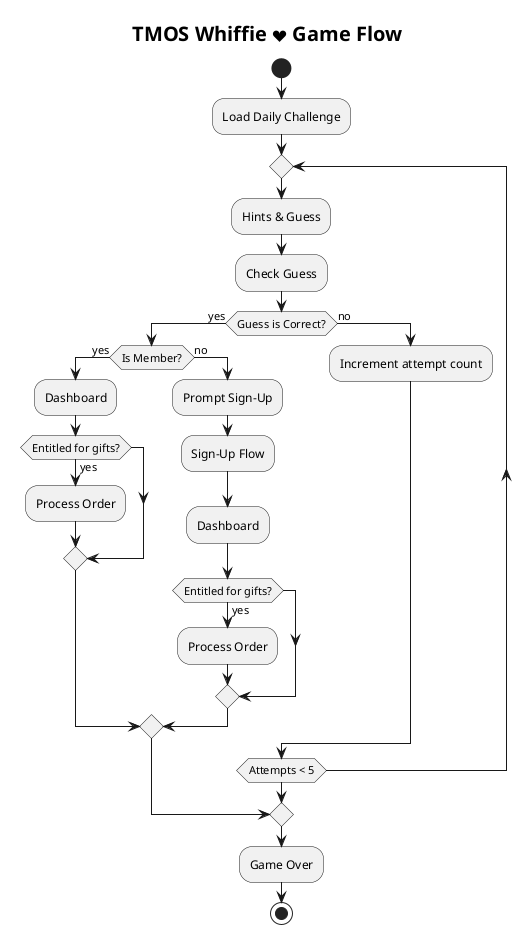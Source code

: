 @startuml
title <size:20> TMOS Whiffie <&heart> Game Flow

start

:Load Daily Challenge;

repeat
  :Hints & Guess;
  :Check Guess;
  if (Guess is Correct?) then (yes)
    if (Is Member?) then (yes)
      :Dashboard;
      if (Entitled for gifts?) then (yes)
        :Process Order;
      endif
    else (no)
      :Prompt Sign-Up;
      :Sign-Up Flow;
      :Dashboard;
      if (Entitled for gifts?) then (yes)
        :Process Order;
      endif
    endif
    break
  else (no)
    :Increment attempt count;
  endif
repeat while (Attempts < 5)

:Game Over;
stop
@enduml

